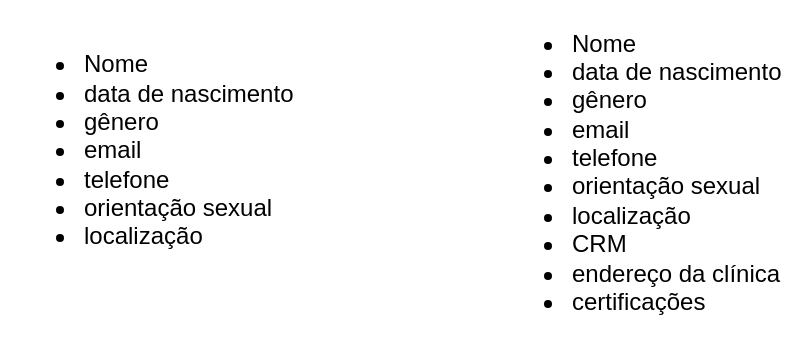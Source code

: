 <mxfile version="14.6.13" type="github">
  <diagram id="qKChcE6apgKH_elndteP" name="Page-1">
    <mxGraphModel dx="717" dy="338" grid="1" gridSize="10" guides="1" tooltips="1" connect="1" arrows="1" fold="1" page="1" pageScale="1" pageWidth="827" pageHeight="1169" math="0" shadow="0">
      <root>
        <mxCell id="0" />
        <mxCell id="1" parent="0" />
        <mxCell id="T4Fg_e-ghym8PTzIXcVu-1" value="&lt;ul&gt;&lt;li&gt;Nome&lt;/li&gt;&lt;li&gt;data de nascimento&lt;/li&gt;&lt;li&gt;gênero&lt;/li&gt;&lt;li&gt;email&lt;/li&gt;&lt;li&gt;telefone&lt;/li&gt;&lt;li&gt;orientação sexual&lt;/li&gt;&lt;li&gt;localização&lt;/li&gt;&lt;/ul&gt;" style="text;strokeColor=none;fillColor=none;html=1;whiteSpace=wrap;verticalAlign=middle;overflow=hidden;" vertex="1" parent="1">
          <mxGeometry x="80" y="40" width="160" height="150" as="geometry" />
        </mxCell>
        <mxCell id="T4Fg_e-ghym8PTzIXcVu-4" value="&lt;ul&gt;&lt;li&gt;Nome&lt;/li&gt;&lt;li&gt;data de nascimento&lt;/li&gt;&lt;li&gt;gênero&lt;/li&gt;&lt;li&gt;email&lt;/li&gt;&lt;li&gt;telefone&lt;/li&gt;&lt;li&gt;orientação sexual&lt;/li&gt;&lt;li&gt;localização&lt;/li&gt;&lt;li&gt;CRM&lt;/li&gt;&lt;li&gt;endereço da clínica&lt;/li&gt;&lt;li&gt;certificações&lt;/li&gt;&lt;/ul&gt;" style="text;strokeColor=none;fillColor=none;html=1;whiteSpace=wrap;verticalAlign=middle;overflow=hidden;" vertex="1" parent="1">
          <mxGeometry x="324" y="40" width="156" height="170" as="geometry" />
        </mxCell>
      </root>
    </mxGraphModel>
  </diagram>
</mxfile>
